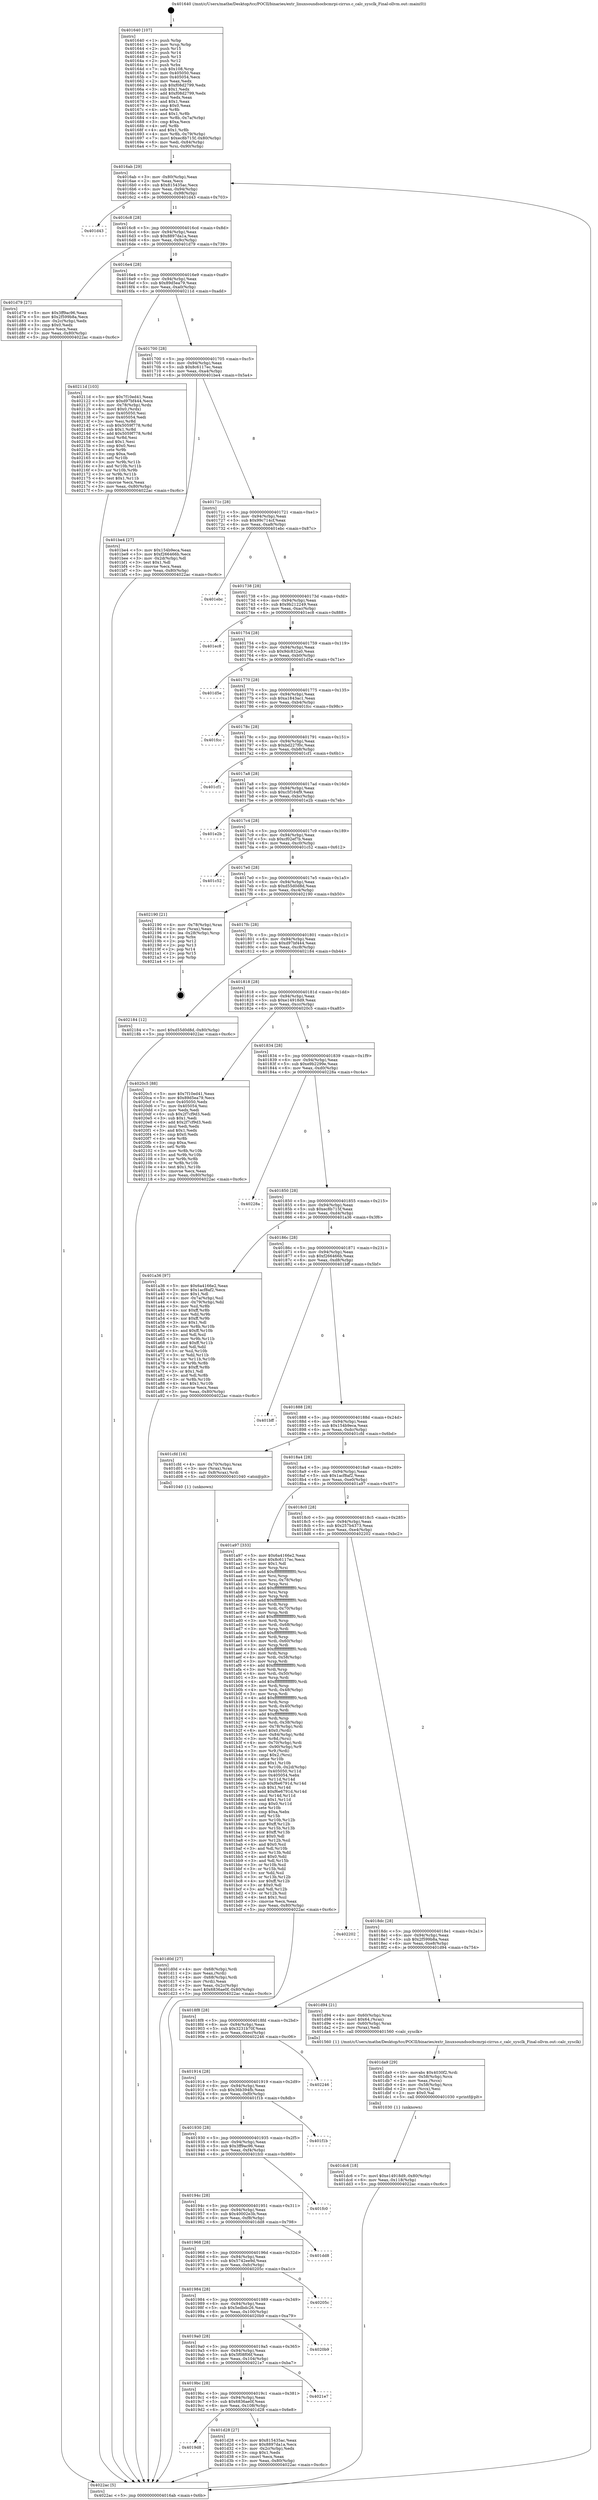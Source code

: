 digraph "0x401640" {
  label = "0x401640 (/mnt/c/Users/mathe/Desktop/tcc/POCII/binaries/extr_linuxsoundsocbcmrpi-cirrus.c_calc_sysclk_Final-ollvm.out::main(0))"
  labelloc = "t"
  node[shape=record]

  Entry [label="",width=0.3,height=0.3,shape=circle,fillcolor=black,style=filled]
  "0x4016ab" [label="{
     0x4016ab [29]\l
     | [instrs]\l
     &nbsp;&nbsp;0x4016ab \<+3\>: mov -0x80(%rbp),%eax\l
     &nbsp;&nbsp;0x4016ae \<+2\>: mov %eax,%ecx\l
     &nbsp;&nbsp;0x4016b0 \<+6\>: sub $0x815435ac,%ecx\l
     &nbsp;&nbsp;0x4016b6 \<+6\>: mov %eax,-0x94(%rbp)\l
     &nbsp;&nbsp;0x4016bc \<+6\>: mov %ecx,-0x98(%rbp)\l
     &nbsp;&nbsp;0x4016c2 \<+6\>: je 0000000000401d43 \<main+0x703\>\l
  }"]
  "0x401d43" [label="{
     0x401d43\l
  }", style=dashed]
  "0x4016c8" [label="{
     0x4016c8 [28]\l
     | [instrs]\l
     &nbsp;&nbsp;0x4016c8 \<+5\>: jmp 00000000004016cd \<main+0x8d\>\l
     &nbsp;&nbsp;0x4016cd \<+6\>: mov -0x94(%rbp),%eax\l
     &nbsp;&nbsp;0x4016d3 \<+5\>: sub $0x8897da1a,%eax\l
     &nbsp;&nbsp;0x4016d8 \<+6\>: mov %eax,-0x9c(%rbp)\l
     &nbsp;&nbsp;0x4016de \<+6\>: je 0000000000401d79 \<main+0x739\>\l
  }"]
  Exit [label="",width=0.3,height=0.3,shape=circle,fillcolor=black,style=filled,peripheries=2]
  "0x401d79" [label="{
     0x401d79 [27]\l
     | [instrs]\l
     &nbsp;&nbsp;0x401d79 \<+5\>: mov $0x3ff9ac96,%eax\l
     &nbsp;&nbsp;0x401d7e \<+5\>: mov $0x2f599b8a,%ecx\l
     &nbsp;&nbsp;0x401d83 \<+3\>: mov -0x2c(%rbp),%edx\l
     &nbsp;&nbsp;0x401d86 \<+3\>: cmp $0x0,%edx\l
     &nbsp;&nbsp;0x401d89 \<+3\>: cmove %ecx,%eax\l
     &nbsp;&nbsp;0x401d8c \<+3\>: mov %eax,-0x80(%rbp)\l
     &nbsp;&nbsp;0x401d8f \<+5\>: jmp 00000000004022ac \<main+0xc6c\>\l
  }"]
  "0x4016e4" [label="{
     0x4016e4 [28]\l
     | [instrs]\l
     &nbsp;&nbsp;0x4016e4 \<+5\>: jmp 00000000004016e9 \<main+0xa9\>\l
     &nbsp;&nbsp;0x4016e9 \<+6\>: mov -0x94(%rbp),%eax\l
     &nbsp;&nbsp;0x4016ef \<+5\>: sub $0x89d5ea79,%eax\l
     &nbsp;&nbsp;0x4016f4 \<+6\>: mov %eax,-0xa0(%rbp)\l
     &nbsp;&nbsp;0x4016fa \<+6\>: je 000000000040211d \<main+0xadd\>\l
  }"]
  "0x401dc6" [label="{
     0x401dc6 [18]\l
     | [instrs]\l
     &nbsp;&nbsp;0x401dc6 \<+7\>: movl $0xe14918d9,-0x80(%rbp)\l
     &nbsp;&nbsp;0x401dcd \<+6\>: mov %eax,-0x118(%rbp)\l
     &nbsp;&nbsp;0x401dd3 \<+5\>: jmp 00000000004022ac \<main+0xc6c\>\l
  }"]
  "0x40211d" [label="{
     0x40211d [103]\l
     | [instrs]\l
     &nbsp;&nbsp;0x40211d \<+5\>: mov $0x7f10ed41,%eax\l
     &nbsp;&nbsp;0x402122 \<+5\>: mov $0xd97bf444,%ecx\l
     &nbsp;&nbsp;0x402127 \<+4\>: mov -0x78(%rbp),%rdx\l
     &nbsp;&nbsp;0x40212b \<+6\>: movl $0x0,(%rdx)\l
     &nbsp;&nbsp;0x402131 \<+7\>: mov 0x405050,%esi\l
     &nbsp;&nbsp;0x402138 \<+7\>: mov 0x405054,%edi\l
     &nbsp;&nbsp;0x40213f \<+3\>: mov %esi,%r8d\l
     &nbsp;&nbsp;0x402142 \<+7\>: sub $0x5059f778,%r8d\l
     &nbsp;&nbsp;0x402149 \<+4\>: sub $0x1,%r8d\l
     &nbsp;&nbsp;0x40214d \<+7\>: add $0x5059f778,%r8d\l
     &nbsp;&nbsp;0x402154 \<+4\>: imul %r8d,%esi\l
     &nbsp;&nbsp;0x402158 \<+3\>: and $0x1,%esi\l
     &nbsp;&nbsp;0x40215b \<+3\>: cmp $0x0,%esi\l
     &nbsp;&nbsp;0x40215e \<+4\>: sete %r9b\l
     &nbsp;&nbsp;0x402162 \<+3\>: cmp $0xa,%edi\l
     &nbsp;&nbsp;0x402165 \<+4\>: setl %r10b\l
     &nbsp;&nbsp;0x402169 \<+3\>: mov %r9b,%r11b\l
     &nbsp;&nbsp;0x40216c \<+3\>: and %r10b,%r11b\l
     &nbsp;&nbsp;0x40216f \<+3\>: xor %r10b,%r9b\l
     &nbsp;&nbsp;0x402172 \<+3\>: or %r9b,%r11b\l
     &nbsp;&nbsp;0x402175 \<+4\>: test $0x1,%r11b\l
     &nbsp;&nbsp;0x402179 \<+3\>: cmovne %ecx,%eax\l
     &nbsp;&nbsp;0x40217c \<+3\>: mov %eax,-0x80(%rbp)\l
     &nbsp;&nbsp;0x40217f \<+5\>: jmp 00000000004022ac \<main+0xc6c\>\l
  }"]
  "0x401700" [label="{
     0x401700 [28]\l
     | [instrs]\l
     &nbsp;&nbsp;0x401700 \<+5\>: jmp 0000000000401705 \<main+0xc5\>\l
     &nbsp;&nbsp;0x401705 \<+6\>: mov -0x94(%rbp),%eax\l
     &nbsp;&nbsp;0x40170b \<+5\>: sub $0x8c6117ec,%eax\l
     &nbsp;&nbsp;0x401710 \<+6\>: mov %eax,-0xa4(%rbp)\l
     &nbsp;&nbsp;0x401716 \<+6\>: je 0000000000401be4 \<main+0x5a4\>\l
  }"]
  "0x401da9" [label="{
     0x401da9 [29]\l
     | [instrs]\l
     &nbsp;&nbsp;0x401da9 \<+10\>: movabs $0x4030f2,%rdi\l
     &nbsp;&nbsp;0x401db3 \<+4\>: mov -0x58(%rbp),%rcx\l
     &nbsp;&nbsp;0x401db7 \<+2\>: mov %eax,(%rcx)\l
     &nbsp;&nbsp;0x401db9 \<+4\>: mov -0x58(%rbp),%rcx\l
     &nbsp;&nbsp;0x401dbd \<+2\>: mov (%rcx),%esi\l
     &nbsp;&nbsp;0x401dbf \<+2\>: mov $0x0,%al\l
     &nbsp;&nbsp;0x401dc1 \<+5\>: call 0000000000401030 \<printf@plt\>\l
     | [calls]\l
     &nbsp;&nbsp;0x401030 \{1\} (unknown)\l
  }"]
  "0x401be4" [label="{
     0x401be4 [27]\l
     | [instrs]\l
     &nbsp;&nbsp;0x401be4 \<+5\>: mov $0x154b9eca,%eax\l
     &nbsp;&nbsp;0x401be9 \<+5\>: mov $0xf266466b,%ecx\l
     &nbsp;&nbsp;0x401bee \<+3\>: mov -0x2d(%rbp),%dl\l
     &nbsp;&nbsp;0x401bf1 \<+3\>: test $0x1,%dl\l
     &nbsp;&nbsp;0x401bf4 \<+3\>: cmovne %ecx,%eax\l
     &nbsp;&nbsp;0x401bf7 \<+3\>: mov %eax,-0x80(%rbp)\l
     &nbsp;&nbsp;0x401bfa \<+5\>: jmp 00000000004022ac \<main+0xc6c\>\l
  }"]
  "0x40171c" [label="{
     0x40171c [28]\l
     | [instrs]\l
     &nbsp;&nbsp;0x40171c \<+5\>: jmp 0000000000401721 \<main+0xe1\>\l
     &nbsp;&nbsp;0x401721 \<+6\>: mov -0x94(%rbp),%eax\l
     &nbsp;&nbsp;0x401727 \<+5\>: sub $0x99c714cf,%eax\l
     &nbsp;&nbsp;0x40172c \<+6\>: mov %eax,-0xa8(%rbp)\l
     &nbsp;&nbsp;0x401732 \<+6\>: je 0000000000401ebc \<main+0x87c\>\l
  }"]
  "0x4019d8" [label="{
     0x4019d8\l
  }", style=dashed]
  "0x401ebc" [label="{
     0x401ebc\l
  }", style=dashed]
  "0x401738" [label="{
     0x401738 [28]\l
     | [instrs]\l
     &nbsp;&nbsp;0x401738 \<+5\>: jmp 000000000040173d \<main+0xfd\>\l
     &nbsp;&nbsp;0x40173d \<+6\>: mov -0x94(%rbp),%eax\l
     &nbsp;&nbsp;0x401743 \<+5\>: sub $0x9b212249,%eax\l
     &nbsp;&nbsp;0x401748 \<+6\>: mov %eax,-0xac(%rbp)\l
     &nbsp;&nbsp;0x40174e \<+6\>: je 0000000000401ec8 \<main+0x888\>\l
  }"]
  "0x401d28" [label="{
     0x401d28 [27]\l
     | [instrs]\l
     &nbsp;&nbsp;0x401d28 \<+5\>: mov $0x815435ac,%eax\l
     &nbsp;&nbsp;0x401d2d \<+5\>: mov $0x8897da1a,%ecx\l
     &nbsp;&nbsp;0x401d32 \<+3\>: mov -0x2c(%rbp),%edx\l
     &nbsp;&nbsp;0x401d35 \<+3\>: cmp $0x1,%edx\l
     &nbsp;&nbsp;0x401d38 \<+3\>: cmovl %ecx,%eax\l
     &nbsp;&nbsp;0x401d3b \<+3\>: mov %eax,-0x80(%rbp)\l
     &nbsp;&nbsp;0x401d3e \<+5\>: jmp 00000000004022ac \<main+0xc6c\>\l
  }"]
  "0x401ec8" [label="{
     0x401ec8\l
  }", style=dashed]
  "0x401754" [label="{
     0x401754 [28]\l
     | [instrs]\l
     &nbsp;&nbsp;0x401754 \<+5\>: jmp 0000000000401759 \<main+0x119\>\l
     &nbsp;&nbsp;0x401759 \<+6\>: mov -0x94(%rbp),%eax\l
     &nbsp;&nbsp;0x40175f \<+5\>: sub $0x9dc832a0,%eax\l
     &nbsp;&nbsp;0x401764 \<+6\>: mov %eax,-0xb0(%rbp)\l
     &nbsp;&nbsp;0x40176a \<+6\>: je 0000000000401d5e \<main+0x71e\>\l
  }"]
  "0x4019bc" [label="{
     0x4019bc [28]\l
     | [instrs]\l
     &nbsp;&nbsp;0x4019bc \<+5\>: jmp 00000000004019c1 \<main+0x381\>\l
     &nbsp;&nbsp;0x4019c1 \<+6\>: mov -0x94(%rbp),%eax\l
     &nbsp;&nbsp;0x4019c7 \<+5\>: sub $0x6836ae0f,%eax\l
     &nbsp;&nbsp;0x4019cc \<+6\>: mov %eax,-0x108(%rbp)\l
     &nbsp;&nbsp;0x4019d2 \<+6\>: je 0000000000401d28 \<main+0x6e8\>\l
  }"]
  "0x401d5e" [label="{
     0x401d5e\l
  }", style=dashed]
  "0x401770" [label="{
     0x401770 [28]\l
     | [instrs]\l
     &nbsp;&nbsp;0x401770 \<+5\>: jmp 0000000000401775 \<main+0x135\>\l
     &nbsp;&nbsp;0x401775 \<+6\>: mov -0x94(%rbp),%eax\l
     &nbsp;&nbsp;0x40177b \<+5\>: sub $0xa1843ac1,%eax\l
     &nbsp;&nbsp;0x401780 \<+6\>: mov %eax,-0xb4(%rbp)\l
     &nbsp;&nbsp;0x401786 \<+6\>: je 0000000000401fcc \<main+0x98c\>\l
  }"]
  "0x4021e7" [label="{
     0x4021e7\l
  }", style=dashed]
  "0x401fcc" [label="{
     0x401fcc\l
  }", style=dashed]
  "0x40178c" [label="{
     0x40178c [28]\l
     | [instrs]\l
     &nbsp;&nbsp;0x40178c \<+5\>: jmp 0000000000401791 \<main+0x151\>\l
     &nbsp;&nbsp;0x401791 \<+6\>: mov -0x94(%rbp),%eax\l
     &nbsp;&nbsp;0x401797 \<+5\>: sub $0xbd227f0c,%eax\l
     &nbsp;&nbsp;0x40179c \<+6\>: mov %eax,-0xb8(%rbp)\l
     &nbsp;&nbsp;0x4017a2 \<+6\>: je 0000000000401cf1 \<main+0x6b1\>\l
  }"]
  "0x4019a0" [label="{
     0x4019a0 [28]\l
     | [instrs]\l
     &nbsp;&nbsp;0x4019a0 \<+5\>: jmp 00000000004019a5 \<main+0x365\>\l
     &nbsp;&nbsp;0x4019a5 \<+6\>: mov -0x94(%rbp),%eax\l
     &nbsp;&nbsp;0x4019ab \<+5\>: sub $0x5f08f06f,%eax\l
     &nbsp;&nbsp;0x4019b0 \<+6\>: mov %eax,-0x104(%rbp)\l
     &nbsp;&nbsp;0x4019b6 \<+6\>: je 00000000004021e7 \<main+0xba7\>\l
  }"]
  "0x401cf1" [label="{
     0x401cf1\l
  }", style=dashed]
  "0x4017a8" [label="{
     0x4017a8 [28]\l
     | [instrs]\l
     &nbsp;&nbsp;0x4017a8 \<+5\>: jmp 00000000004017ad \<main+0x16d\>\l
     &nbsp;&nbsp;0x4017ad \<+6\>: mov -0x94(%rbp),%eax\l
     &nbsp;&nbsp;0x4017b3 \<+5\>: sub $0xc5f164f9,%eax\l
     &nbsp;&nbsp;0x4017b8 \<+6\>: mov %eax,-0xbc(%rbp)\l
     &nbsp;&nbsp;0x4017be \<+6\>: je 0000000000401e2b \<main+0x7eb\>\l
  }"]
  "0x4020b9" [label="{
     0x4020b9\l
  }", style=dashed]
  "0x401e2b" [label="{
     0x401e2b\l
  }", style=dashed]
  "0x4017c4" [label="{
     0x4017c4 [28]\l
     | [instrs]\l
     &nbsp;&nbsp;0x4017c4 \<+5\>: jmp 00000000004017c9 \<main+0x189\>\l
     &nbsp;&nbsp;0x4017c9 \<+6\>: mov -0x94(%rbp),%eax\l
     &nbsp;&nbsp;0x4017cf \<+5\>: sub $0xcf02ef7b,%eax\l
     &nbsp;&nbsp;0x4017d4 \<+6\>: mov %eax,-0xc0(%rbp)\l
     &nbsp;&nbsp;0x4017da \<+6\>: je 0000000000401c52 \<main+0x612\>\l
  }"]
  "0x401984" [label="{
     0x401984 [28]\l
     | [instrs]\l
     &nbsp;&nbsp;0x401984 \<+5\>: jmp 0000000000401989 \<main+0x349\>\l
     &nbsp;&nbsp;0x401989 \<+6\>: mov -0x94(%rbp),%eax\l
     &nbsp;&nbsp;0x40198f \<+5\>: sub $0x5edbdc26,%eax\l
     &nbsp;&nbsp;0x401994 \<+6\>: mov %eax,-0x100(%rbp)\l
     &nbsp;&nbsp;0x40199a \<+6\>: je 00000000004020b9 \<main+0xa79\>\l
  }"]
  "0x401c52" [label="{
     0x401c52\l
  }", style=dashed]
  "0x4017e0" [label="{
     0x4017e0 [28]\l
     | [instrs]\l
     &nbsp;&nbsp;0x4017e0 \<+5\>: jmp 00000000004017e5 \<main+0x1a5\>\l
     &nbsp;&nbsp;0x4017e5 \<+6\>: mov -0x94(%rbp),%eax\l
     &nbsp;&nbsp;0x4017eb \<+5\>: sub $0xd55d0d8d,%eax\l
     &nbsp;&nbsp;0x4017f0 \<+6\>: mov %eax,-0xc4(%rbp)\l
     &nbsp;&nbsp;0x4017f6 \<+6\>: je 0000000000402190 \<main+0xb50\>\l
  }"]
  "0x40205c" [label="{
     0x40205c\l
  }", style=dashed]
  "0x402190" [label="{
     0x402190 [21]\l
     | [instrs]\l
     &nbsp;&nbsp;0x402190 \<+4\>: mov -0x78(%rbp),%rax\l
     &nbsp;&nbsp;0x402194 \<+2\>: mov (%rax),%eax\l
     &nbsp;&nbsp;0x402196 \<+4\>: lea -0x28(%rbp),%rsp\l
     &nbsp;&nbsp;0x40219a \<+1\>: pop %rbx\l
     &nbsp;&nbsp;0x40219b \<+2\>: pop %r12\l
     &nbsp;&nbsp;0x40219d \<+2\>: pop %r13\l
     &nbsp;&nbsp;0x40219f \<+2\>: pop %r14\l
     &nbsp;&nbsp;0x4021a1 \<+2\>: pop %r15\l
     &nbsp;&nbsp;0x4021a3 \<+1\>: pop %rbp\l
     &nbsp;&nbsp;0x4021a4 \<+1\>: ret\l
  }"]
  "0x4017fc" [label="{
     0x4017fc [28]\l
     | [instrs]\l
     &nbsp;&nbsp;0x4017fc \<+5\>: jmp 0000000000401801 \<main+0x1c1\>\l
     &nbsp;&nbsp;0x401801 \<+6\>: mov -0x94(%rbp),%eax\l
     &nbsp;&nbsp;0x401807 \<+5\>: sub $0xd97bf444,%eax\l
     &nbsp;&nbsp;0x40180c \<+6\>: mov %eax,-0xc8(%rbp)\l
     &nbsp;&nbsp;0x401812 \<+6\>: je 0000000000402184 \<main+0xb44\>\l
  }"]
  "0x401968" [label="{
     0x401968 [28]\l
     | [instrs]\l
     &nbsp;&nbsp;0x401968 \<+5\>: jmp 000000000040196d \<main+0x32d\>\l
     &nbsp;&nbsp;0x40196d \<+6\>: mov -0x94(%rbp),%eax\l
     &nbsp;&nbsp;0x401973 \<+5\>: sub $0x5742ee9d,%eax\l
     &nbsp;&nbsp;0x401978 \<+6\>: mov %eax,-0xfc(%rbp)\l
     &nbsp;&nbsp;0x40197e \<+6\>: je 000000000040205c \<main+0xa1c\>\l
  }"]
  "0x402184" [label="{
     0x402184 [12]\l
     | [instrs]\l
     &nbsp;&nbsp;0x402184 \<+7\>: movl $0xd55d0d8d,-0x80(%rbp)\l
     &nbsp;&nbsp;0x40218b \<+5\>: jmp 00000000004022ac \<main+0xc6c\>\l
  }"]
  "0x401818" [label="{
     0x401818 [28]\l
     | [instrs]\l
     &nbsp;&nbsp;0x401818 \<+5\>: jmp 000000000040181d \<main+0x1dd\>\l
     &nbsp;&nbsp;0x40181d \<+6\>: mov -0x94(%rbp),%eax\l
     &nbsp;&nbsp;0x401823 \<+5\>: sub $0xe14918d9,%eax\l
     &nbsp;&nbsp;0x401828 \<+6\>: mov %eax,-0xcc(%rbp)\l
     &nbsp;&nbsp;0x40182e \<+6\>: je 00000000004020c5 \<main+0xa85\>\l
  }"]
  "0x401dd8" [label="{
     0x401dd8\l
  }", style=dashed]
  "0x4020c5" [label="{
     0x4020c5 [88]\l
     | [instrs]\l
     &nbsp;&nbsp;0x4020c5 \<+5\>: mov $0x7f10ed41,%eax\l
     &nbsp;&nbsp;0x4020ca \<+5\>: mov $0x89d5ea79,%ecx\l
     &nbsp;&nbsp;0x4020cf \<+7\>: mov 0x405050,%edx\l
     &nbsp;&nbsp;0x4020d6 \<+7\>: mov 0x405054,%esi\l
     &nbsp;&nbsp;0x4020dd \<+2\>: mov %edx,%edi\l
     &nbsp;&nbsp;0x4020df \<+6\>: sub $0x2f7cf9d3,%edi\l
     &nbsp;&nbsp;0x4020e5 \<+3\>: sub $0x1,%edi\l
     &nbsp;&nbsp;0x4020e8 \<+6\>: add $0x2f7cf9d3,%edi\l
     &nbsp;&nbsp;0x4020ee \<+3\>: imul %edi,%edx\l
     &nbsp;&nbsp;0x4020f1 \<+3\>: and $0x1,%edx\l
     &nbsp;&nbsp;0x4020f4 \<+3\>: cmp $0x0,%edx\l
     &nbsp;&nbsp;0x4020f7 \<+4\>: sete %r8b\l
     &nbsp;&nbsp;0x4020fb \<+3\>: cmp $0xa,%esi\l
     &nbsp;&nbsp;0x4020fe \<+4\>: setl %r9b\l
     &nbsp;&nbsp;0x402102 \<+3\>: mov %r8b,%r10b\l
     &nbsp;&nbsp;0x402105 \<+3\>: and %r9b,%r10b\l
     &nbsp;&nbsp;0x402108 \<+3\>: xor %r9b,%r8b\l
     &nbsp;&nbsp;0x40210b \<+3\>: or %r8b,%r10b\l
     &nbsp;&nbsp;0x40210e \<+4\>: test $0x1,%r10b\l
     &nbsp;&nbsp;0x402112 \<+3\>: cmovne %ecx,%eax\l
     &nbsp;&nbsp;0x402115 \<+3\>: mov %eax,-0x80(%rbp)\l
     &nbsp;&nbsp;0x402118 \<+5\>: jmp 00000000004022ac \<main+0xc6c\>\l
  }"]
  "0x401834" [label="{
     0x401834 [28]\l
     | [instrs]\l
     &nbsp;&nbsp;0x401834 \<+5\>: jmp 0000000000401839 \<main+0x1f9\>\l
     &nbsp;&nbsp;0x401839 \<+6\>: mov -0x94(%rbp),%eax\l
     &nbsp;&nbsp;0x40183f \<+5\>: sub $0xe9b2299e,%eax\l
     &nbsp;&nbsp;0x401844 \<+6\>: mov %eax,-0xd0(%rbp)\l
     &nbsp;&nbsp;0x40184a \<+6\>: je 000000000040228a \<main+0xc4a\>\l
  }"]
  "0x40194c" [label="{
     0x40194c [28]\l
     | [instrs]\l
     &nbsp;&nbsp;0x40194c \<+5\>: jmp 0000000000401951 \<main+0x311\>\l
     &nbsp;&nbsp;0x401951 \<+6\>: mov -0x94(%rbp),%eax\l
     &nbsp;&nbsp;0x401957 \<+5\>: sub $0x40002e3b,%eax\l
     &nbsp;&nbsp;0x40195c \<+6\>: mov %eax,-0xf8(%rbp)\l
     &nbsp;&nbsp;0x401962 \<+6\>: je 0000000000401dd8 \<main+0x798\>\l
  }"]
  "0x40228a" [label="{
     0x40228a\l
  }", style=dashed]
  "0x401850" [label="{
     0x401850 [28]\l
     | [instrs]\l
     &nbsp;&nbsp;0x401850 \<+5\>: jmp 0000000000401855 \<main+0x215\>\l
     &nbsp;&nbsp;0x401855 \<+6\>: mov -0x94(%rbp),%eax\l
     &nbsp;&nbsp;0x40185b \<+5\>: sub $0xec8b715f,%eax\l
     &nbsp;&nbsp;0x401860 \<+6\>: mov %eax,-0xd4(%rbp)\l
     &nbsp;&nbsp;0x401866 \<+6\>: je 0000000000401a36 \<main+0x3f6\>\l
  }"]
  "0x401fc0" [label="{
     0x401fc0\l
  }", style=dashed]
  "0x401a36" [label="{
     0x401a36 [97]\l
     | [instrs]\l
     &nbsp;&nbsp;0x401a36 \<+5\>: mov $0x6a4166e2,%eax\l
     &nbsp;&nbsp;0x401a3b \<+5\>: mov $0x1acf8af2,%ecx\l
     &nbsp;&nbsp;0x401a40 \<+2\>: mov $0x1,%dl\l
     &nbsp;&nbsp;0x401a42 \<+4\>: mov -0x7a(%rbp),%sil\l
     &nbsp;&nbsp;0x401a46 \<+4\>: mov -0x79(%rbp),%dil\l
     &nbsp;&nbsp;0x401a4a \<+3\>: mov %sil,%r8b\l
     &nbsp;&nbsp;0x401a4d \<+4\>: xor $0xff,%r8b\l
     &nbsp;&nbsp;0x401a51 \<+3\>: mov %dil,%r9b\l
     &nbsp;&nbsp;0x401a54 \<+4\>: xor $0xff,%r9b\l
     &nbsp;&nbsp;0x401a58 \<+3\>: xor $0x1,%dl\l
     &nbsp;&nbsp;0x401a5b \<+3\>: mov %r8b,%r10b\l
     &nbsp;&nbsp;0x401a5e \<+4\>: and $0xff,%r10b\l
     &nbsp;&nbsp;0x401a62 \<+3\>: and %dl,%sil\l
     &nbsp;&nbsp;0x401a65 \<+3\>: mov %r9b,%r11b\l
     &nbsp;&nbsp;0x401a68 \<+4\>: and $0xff,%r11b\l
     &nbsp;&nbsp;0x401a6c \<+3\>: and %dl,%dil\l
     &nbsp;&nbsp;0x401a6f \<+3\>: or %sil,%r10b\l
     &nbsp;&nbsp;0x401a72 \<+3\>: or %dil,%r11b\l
     &nbsp;&nbsp;0x401a75 \<+3\>: xor %r11b,%r10b\l
     &nbsp;&nbsp;0x401a78 \<+3\>: or %r9b,%r8b\l
     &nbsp;&nbsp;0x401a7b \<+4\>: xor $0xff,%r8b\l
     &nbsp;&nbsp;0x401a7f \<+3\>: or $0x1,%dl\l
     &nbsp;&nbsp;0x401a82 \<+3\>: and %dl,%r8b\l
     &nbsp;&nbsp;0x401a85 \<+3\>: or %r8b,%r10b\l
     &nbsp;&nbsp;0x401a88 \<+4\>: test $0x1,%r10b\l
     &nbsp;&nbsp;0x401a8c \<+3\>: cmovne %ecx,%eax\l
     &nbsp;&nbsp;0x401a8f \<+3\>: mov %eax,-0x80(%rbp)\l
     &nbsp;&nbsp;0x401a92 \<+5\>: jmp 00000000004022ac \<main+0xc6c\>\l
  }"]
  "0x40186c" [label="{
     0x40186c [28]\l
     | [instrs]\l
     &nbsp;&nbsp;0x40186c \<+5\>: jmp 0000000000401871 \<main+0x231\>\l
     &nbsp;&nbsp;0x401871 \<+6\>: mov -0x94(%rbp),%eax\l
     &nbsp;&nbsp;0x401877 \<+5\>: sub $0xf266466b,%eax\l
     &nbsp;&nbsp;0x40187c \<+6\>: mov %eax,-0xd8(%rbp)\l
     &nbsp;&nbsp;0x401882 \<+6\>: je 0000000000401bff \<main+0x5bf\>\l
  }"]
  "0x4022ac" [label="{
     0x4022ac [5]\l
     | [instrs]\l
     &nbsp;&nbsp;0x4022ac \<+5\>: jmp 00000000004016ab \<main+0x6b\>\l
  }"]
  "0x401640" [label="{
     0x401640 [107]\l
     | [instrs]\l
     &nbsp;&nbsp;0x401640 \<+1\>: push %rbp\l
     &nbsp;&nbsp;0x401641 \<+3\>: mov %rsp,%rbp\l
     &nbsp;&nbsp;0x401644 \<+2\>: push %r15\l
     &nbsp;&nbsp;0x401646 \<+2\>: push %r14\l
     &nbsp;&nbsp;0x401648 \<+2\>: push %r13\l
     &nbsp;&nbsp;0x40164a \<+2\>: push %r12\l
     &nbsp;&nbsp;0x40164c \<+1\>: push %rbx\l
     &nbsp;&nbsp;0x40164d \<+7\>: sub $0x108,%rsp\l
     &nbsp;&nbsp;0x401654 \<+7\>: mov 0x405050,%eax\l
     &nbsp;&nbsp;0x40165b \<+7\>: mov 0x405054,%ecx\l
     &nbsp;&nbsp;0x401662 \<+2\>: mov %eax,%edx\l
     &nbsp;&nbsp;0x401664 \<+6\>: sub $0xf08d2799,%edx\l
     &nbsp;&nbsp;0x40166a \<+3\>: sub $0x1,%edx\l
     &nbsp;&nbsp;0x40166d \<+6\>: add $0xf08d2799,%edx\l
     &nbsp;&nbsp;0x401673 \<+3\>: imul %edx,%eax\l
     &nbsp;&nbsp;0x401676 \<+3\>: and $0x1,%eax\l
     &nbsp;&nbsp;0x401679 \<+3\>: cmp $0x0,%eax\l
     &nbsp;&nbsp;0x40167c \<+4\>: sete %r8b\l
     &nbsp;&nbsp;0x401680 \<+4\>: and $0x1,%r8b\l
     &nbsp;&nbsp;0x401684 \<+4\>: mov %r8b,-0x7a(%rbp)\l
     &nbsp;&nbsp;0x401688 \<+3\>: cmp $0xa,%ecx\l
     &nbsp;&nbsp;0x40168b \<+4\>: setl %r8b\l
     &nbsp;&nbsp;0x40168f \<+4\>: and $0x1,%r8b\l
     &nbsp;&nbsp;0x401693 \<+4\>: mov %r8b,-0x79(%rbp)\l
     &nbsp;&nbsp;0x401697 \<+7\>: movl $0xec8b715f,-0x80(%rbp)\l
     &nbsp;&nbsp;0x40169e \<+6\>: mov %edi,-0x84(%rbp)\l
     &nbsp;&nbsp;0x4016a4 \<+7\>: mov %rsi,-0x90(%rbp)\l
  }"]
  "0x401930" [label="{
     0x401930 [28]\l
     | [instrs]\l
     &nbsp;&nbsp;0x401930 \<+5\>: jmp 0000000000401935 \<main+0x2f5\>\l
     &nbsp;&nbsp;0x401935 \<+6\>: mov -0x94(%rbp),%eax\l
     &nbsp;&nbsp;0x40193b \<+5\>: sub $0x3ff9ac96,%eax\l
     &nbsp;&nbsp;0x401940 \<+6\>: mov %eax,-0xf4(%rbp)\l
     &nbsp;&nbsp;0x401946 \<+6\>: je 0000000000401fc0 \<main+0x980\>\l
  }"]
  "0x401bff" [label="{
     0x401bff\l
  }", style=dashed]
  "0x401888" [label="{
     0x401888 [28]\l
     | [instrs]\l
     &nbsp;&nbsp;0x401888 \<+5\>: jmp 000000000040188d \<main+0x24d\>\l
     &nbsp;&nbsp;0x40188d \<+6\>: mov -0x94(%rbp),%eax\l
     &nbsp;&nbsp;0x401893 \<+5\>: sub $0x154b9eca,%eax\l
     &nbsp;&nbsp;0x401898 \<+6\>: mov %eax,-0xdc(%rbp)\l
     &nbsp;&nbsp;0x40189e \<+6\>: je 0000000000401cfd \<main+0x6bd\>\l
  }"]
  "0x401f1b" [label="{
     0x401f1b\l
  }", style=dashed]
  "0x401cfd" [label="{
     0x401cfd [16]\l
     | [instrs]\l
     &nbsp;&nbsp;0x401cfd \<+4\>: mov -0x70(%rbp),%rax\l
     &nbsp;&nbsp;0x401d01 \<+3\>: mov (%rax),%rax\l
     &nbsp;&nbsp;0x401d04 \<+4\>: mov 0x8(%rax),%rdi\l
     &nbsp;&nbsp;0x401d08 \<+5\>: call 0000000000401040 \<atoi@plt\>\l
     | [calls]\l
     &nbsp;&nbsp;0x401040 \{1\} (unknown)\l
  }"]
  "0x4018a4" [label="{
     0x4018a4 [28]\l
     | [instrs]\l
     &nbsp;&nbsp;0x4018a4 \<+5\>: jmp 00000000004018a9 \<main+0x269\>\l
     &nbsp;&nbsp;0x4018a9 \<+6\>: mov -0x94(%rbp),%eax\l
     &nbsp;&nbsp;0x4018af \<+5\>: sub $0x1acf8af2,%eax\l
     &nbsp;&nbsp;0x4018b4 \<+6\>: mov %eax,-0xe0(%rbp)\l
     &nbsp;&nbsp;0x4018ba \<+6\>: je 0000000000401a97 \<main+0x457\>\l
  }"]
  "0x401914" [label="{
     0x401914 [28]\l
     | [instrs]\l
     &nbsp;&nbsp;0x401914 \<+5\>: jmp 0000000000401919 \<main+0x2d9\>\l
     &nbsp;&nbsp;0x401919 \<+6\>: mov -0x94(%rbp),%eax\l
     &nbsp;&nbsp;0x40191f \<+5\>: sub $0x36b394fb,%eax\l
     &nbsp;&nbsp;0x401924 \<+6\>: mov %eax,-0xf0(%rbp)\l
     &nbsp;&nbsp;0x40192a \<+6\>: je 0000000000401f1b \<main+0x8db\>\l
  }"]
  "0x401a97" [label="{
     0x401a97 [333]\l
     | [instrs]\l
     &nbsp;&nbsp;0x401a97 \<+5\>: mov $0x6a4166e2,%eax\l
     &nbsp;&nbsp;0x401a9c \<+5\>: mov $0x8c6117ec,%ecx\l
     &nbsp;&nbsp;0x401aa1 \<+2\>: mov $0x1,%dl\l
     &nbsp;&nbsp;0x401aa3 \<+3\>: mov %rsp,%rsi\l
     &nbsp;&nbsp;0x401aa6 \<+4\>: add $0xfffffffffffffff0,%rsi\l
     &nbsp;&nbsp;0x401aaa \<+3\>: mov %rsi,%rsp\l
     &nbsp;&nbsp;0x401aad \<+4\>: mov %rsi,-0x78(%rbp)\l
     &nbsp;&nbsp;0x401ab1 \<+3\>: mov %rsp,%rsi\l
     &nbsp;&nbsp;0x401ab4 \<+4\>: add $0xfffffffffffffff0,%rsi\l
     &nbsp;&nbsp;0x401ab8 \<+3\>: mov %rsi,%rsp\l
     &nbsp;&nbsp;0x401abb \<+3\>: mov %rsp,%rdi\l
     &nbsp;&nbsp;0x401abe \<+4\>: add $0xfffffffffffffff0,%rdi\l
     &nbsp;&nbsp;0x401ac2 \<+3\>: mov %rdi,%rsp\l
     &nbsp;&nbsp;0x401ac5 \<+4\>: mov %rdi,-0x70(%rbp)\l
     &nbsp;&nbsp;0x401ac9 \<+3\>: mov %rsp,%rdi\l
     &nbsp;&nbsp;0x401acc \<+4\>: add $0xfffffffffffffff0,%rdi\l
     &nbsp;&nbsp;0x401ad0 \<+3\>: mov %rdi,%rsp\l
     &nbsp;&nbsp;0x401ad3 \<+4\>: mov %rdi,-0x68(%rbp)\l
     &nbsp;&nbsp;0x401ad7 \<+3\>: mov %rsp,%rdi\l
     &nbsp;&nbsp;0x401ada \<+4\>: add $0xfffffffffffffff0,%rdi\l
     &nbsp;&nbsp;0x401ade \<+3\>: mov %rdi,%rsp\l
     &nbsp;&nbsp;0x401ae1 \<+4\>: mov %rdi,-0x60(%rbp)\l
     &nbsp;&nbsp;0x401ae5 \<+3\>: mov %rsp,%rdi\l
     &nbsp;&nbsp;0x401ae8 \<+4\>: add $0xfffffffffffffff0,%rdi\l
     &nbsp;&nbsp;0x401aec \<+3\>: mov %rdi,%rsp\l
     &nbsp;&nbsp;0x401aef \<+4\>: mov %rdi,-0x58(%rbp)\l
     &nbsp;&nbsp;0x401af3 \<+3\>: mov %rsp,%rdi\l
     &nbsp;&nbsp;0x401af6 \<+4\>: add $0xfffffffffffffff0,%rdi\l
     &nbsp;&nbsp;0x401afa \<+3\>: mov %rdi,%rsp\l
     &nbsp;&nbsp;0x401afd \<+4\>: mov %rdi,-0x50(%rbp)\l
     &nbsp;&nbsp;0x401b01 \<+3\>: mov %rsp,%rdi\l
     &nbsp;&nbsp;0x401b04 \<+4\>: add $0xfffffffffffffff0,%rdi\l
     &nbsp;&nbsp;0x401b08 \<+3\>: mov %rdi,%rsp\l
     &nbsp;&nbsp;0x401b0b \<+4\>: mov %rdi,-0x48(%rbp)\l
     &nbsp;&nbsp;0x401b0f \<+3\>: mov %rsp,%rdi\l
     &nbsp;&nbsp;0x401b12 \<+4\>: add $0xfffffffffffffff0,%rdi\l
     &nbsp;&nbsp;0x401b16 \<+3\>: mov %rdi,%rsp\l
     &nbsp;&nbsp;0x401b19 \<+4\>: mov %rdi,-0x40(%rbp)\l
     &nbsp;&nbsp;0x401b1d \<+3\>: mov %rsp,%rdi\l
     &nbsp;&nbsp;0x401b20 \<+4\>: add $0xfffffffffffffff0,%rdi\l
     &nbsp;&nbsp;0x401b24 \<+3\>: mov %rdi,%rsp\l
     &nbsp;&nbsp;0x401b27 \<+4\>: mov %rdi,-0x38(%rbp)\l
     &nbsp;&nbsp;0x401b2b \<+4\>: mov -0x78(%rbp),%rdi\l
     &nbsp;&nbsp;0x401b2f \<+6\>: movl $0x0,(%rdi)\l
     &nbsp;&nbsp;0x401b35 \<+7\>: mov -0x84(%rbp),%r8d\l
     &nbsp;&nbsp;0x401b3c \<+3\>: mov %r8d,(%rsi)\l
     &nbsp;&nbsp;0x401b3f \<+4\>: mov -0x70(%rbp),%rdi\l
     &nbsp;&nbsp;0x401b43 \<+7\>: mov -0x90(%rbp),%r9\l
     &nbsp;&nbsp;0x401b4a \<+3\>: mov %r9,(%rdi)\l
     &nbsp;&nbsp;0x401b4d \<+3\>: cmpl $0x2,(%rsi)\l
     &nbsp;&nbsp;0x401b50 \<+4\>: setne %r10b\l
     &nbsp;&nbsp;0x401b54 \<+4\>: and $0x1,%r10b\l
     &nbsp;&nbsp;0x401b58 \<+4\>: mov %r10b,-0x2d(%rbp)\l
     &nbsp;&nbsp;0x401b5c \<+8\>: mov 0x405050,%r11d\l
     &nbsp;&nbsp;0x401b64 \<+7\>: mov 0x405054,%ebx\l
     &nbsp;&nbsp;0x401b6b \<+3\>: mov %r11d,%r14d\l
     &nbsp;&nbsp;0x401b6e \<+7\>: sub $0xf6e6791d,%r14d\l
     &nbsp;&nbsp;0x401b75 \<+4\>: sub $0x1,%r14d\l
     &nbsp;&nbsp;0x401b79 \<+7\>: add $0xf6e6791d,%r14d\l
     &nbsp;&nbsp;0x401b80 \<+4\>: imul %r14d,%r11d\l
     &nbsp;&nbsp;0x401b84 \<+4\>: and $0x1,%r11d\l
     &nbsp;&nbsp;0x401b88 \<+4\>: cmp $0x0,%r11d\l
     &nbsp;&nbsp;0x401b8c \<+4\>: sete %r10b\l
     &nbsp;&nbsp;0x401b90 \<+3\>: cmp $0xa,%ebx\l
     &nbsp;&nbsp;0x401b93 \<+4\>: setl %r15b\l
     &nbsp;&nbsp;0x401b97 \<+3\>: mov %r10b,%r12b\l
     &nbsp;&nbsp;0x401b9a \<+4\>: xor $0xff,%r12b\l
     &nbsp;&nbsp;0x401b9e \<+3\>: mov %r15b,%r13b\l
     &nbsp;&nbsp;0x401ba1 \<+4\>: xor $0xff,%r13b\l
     &nbsp;&nbsp;0x401ba5 \<+3\>: xor $0x0,%dl\l
     &nbsp;&nbsp;0x401ba8 \<+3\>: mov %r12b,%sil\l
     &nbsp;&nbsp;0x401bab \<+4\>: and $0x0,%sil\l
     &nbsp;&nbsp;0x401baf \<+3\>: and %dl,%r10b\l
     &nbsp;&nbsp;0x401bb2 \<+3\>: mov %r13b,%dil\l
     &nbsp;&nbsp;0x401bb5 \<+4\>: and $0x0,%dil\l
     &nbsp;&nbsp;0x401bb9 \<+3\>: and %dl,%r15b\l
     &nbsp;&nbsp;0x401bbc \<+3\>: or %r10b,%sil\l
     &nbsp;&nbsp;0x401bbf \<+3\>: or %r15b,%dil\l
     &nbsp;&nbsp;0x401bc2 \<+3\>: xor %dil,%sil\l
     &nbsp;&nbsp;0x401bc5 \<+3\>: or %r13b,%r12b\l
     &nbsp;&nbsp;0x401bc8 \<+4\>: xor $0xff,%r12b\l
     &nbsp;&nbsp;0x401bcc \<+3\>: or $0x0,%dl\l
     &nbsp;&nbsp;0x401bcf \<+3\>: and %dl,%r12b\l
     &nbsp;&nbsp;0x401bd2 \<+3\>: or %r12b,%sil\l
     &nbsp;&nbsp;0x401bd5 \<+4\>: test $0x1,%sil\l
     &nbsp;&nbsp;0x401bd9 \<+3\>: cmovne %ecx,%eax\l
     &nbsp;&nbsp;0x401bdc \<+3\>: mov %eax,-0x80(%rbp)\l
     &nbsp;&nbsp;0x401bdf \<+5\>: jmp 00000000004022ac \<main+0xc6c\>\l
  }"]
  "0x4018c0" [label="{
     0x4018c0 [28]\l
     | [instrs]\l
     &nbsp;&nbsp;0x4018c0 \<+5\>: jmp 00000000004018c5 \<main+0x285\>\l
     &nbsp;&nbsp;0x4018c5 \<+6\>: mov -0x94(%rbp),%eax\l
     &nbsp;&nbsp;0x4018cb \<+5\>: sub $0x257b4373,%eax\l
     &nbsp;&nbsp;0x4018d0 \<+6\>: mov %eax,-0xe4(%rbp)\l
     &nbsp;&nbsp;0x4018d6 \<+6\>: je 0000000000402202 \<main+0xbc2\>\l
  }"]
  "0x402246" [label="{
     0x402246\l
  }", style=dashed]
  "0x401d0d" [label="{
     0x401d0d [27]\l
     | [instrs]\l
     &nbsp;&nbsp;0x401d0d \<+4\>: mov -0x68(%rbp),%rdi\l
     &nbsp;&nbsp;0x401d11 \<+2\>: mov %eax,(%rdi)\l
     &nbsp;&nbsp;0x401d13 \<+4\>: mov -0x68(%rbp),%rdi\l
     &nbsp;&nbsp;0x401d17 \<+2\>: mov (%rdi),%eax\l
     &nbsp;&nbsp;0x401d19 \<+3\>: mov %eax,-0x2c(%rbp)\l
     &nbsp;&nbsp;0x401d1c \<+7\>: movl $0x6836ae0f,-0x80(%rbp)\l
     &nbsp;&nbsp;0x401d23 \<+5\>: jmp 00000000004022ac \<main+0xc6c\>\l
  }"]
  "0x4018f8" [label="{
     0x4018f8 [28]\l
     | [instrs]\l
     &nbsp;&nbsp;0x4018f8 \<+5\>: jmp 00000000004018fd \<main+0x2bd\>\l
     &nbsp;&nbsp;0x4018fd \<+6\>: mov -0x94(%rbp),%eax\l
     &nbsp;&nbsp;0x401903 \<+5\>: sub $0x3231b70f,%eax\l
     &nbsp;&nbsp;0x401908 \<+6\>: mov %eax,-0xec(%rbp)\l
     &nbsp;&nbsp;0x40190e \<+6\>: je 0000000000402246 \<main+0xc06\>\l
  }"]
  "0x402202" [label="{
     0x402202\l
  }", style=dashed]
  "0x4018dc" [label="{
     0x4018dc [28]\l
     | [instrs]\l
     &nbsp;&nbsp;0x4018dc \<+5\>: jmp 00000000004018e1 \<main+0x2a1\>\l
     &nbsp;&nbsp;0x4018e1 \<+6\>: mov -0x94(%rbp),%eax\l
     &nbsp;&nbsp;0x4018e7 \<+5\>: sub $0x2f599b8a,%eax\l
     &nbsp;&nbsp;0x4018ec \<+6\>: mov %eax,-0xe8(%rbp)\l
     &nbsp;&nbsp;0x4018f2 \<+6\>: je 0000000000401d94 \<main+0x754\>\l
  }"]
  "0x401d94" [label="{
     0x401d94 [21]\l
     | [instrs]\l
     &nbsp;&nbsp;0x401d94 \<+4\>: mov -0x60(%rbp),%rax\l
     &nbsp;&nbsp;0x401d98 \<+6\>: movl $0x64,(%rax)\l
     &nbsp;&nbsp;0x401d9e \<+4\>: mov -0x60(%rbp),%rax\l
     &nbsp;&nbsp;0x401da2 \<+2\>: mov (%rax),%edi\l
     &nbsp;&nbsp;0x401da4 \<+5\>: call 0000000000401560 \<calc_sysclk\>\l
     | [calls]\l
     &nbsp;&nbsp;0x401560 \{1\} (/mnt/c/Users/mathe/Desktop/tcc/POCII/binaries/extr_linuxsoundsocbcmrpi-cirrus.c_calc_sysclk_Final-ollvm.out::calc_sysclk)\l
  }"]
  Entry -> "0x401640" [label=" 1"]
  "0x4016ab" -> "0x401d43" [label=" 0"]
  "0x4016ab" -> "0x4016c8" [label=" 11"]
  "0x402190" -> Exit [label=" 1"]
  "0x4016c8" -> "0x401d79" [label=" 1"]
  "0x4016c8" -> "0x4016e4" [label=" 10"]
  "0x402184" -> "0x4022ac" [label=" 1"]
  "0x4016e4" -> "0x40211d" [label=" 1"]
  "0x4016e4" -> "0x401700" [label=" 9"]
  "0x40211d" -> "0x4022ac" [label=" 1"]
  "0x401700" -> "0x401be4" [label=" 1"]
  "0x401700" -> "0x40171c" [label=" 8"]
  "0x4020c5" -> "0x4022ac" [label=" 1"]
  "0x40171c" -> "0x401ebc" [label=" 0"]
  "0x40171c" -> "0x401738" [label=" 8"]
  "0x401dc6" -> "0x4022ac" [label=" 1"]
  "0x401738" -> "0x401ec8" [label=" 0"]
  "0x401738" -> "0x401754" [label=" 8"]
  "0x401da9" -> "0x401dc6" [label=" 1"]
  "0x401754" -> "0x401d5e" [label=" 0"]
  "0x401754" -> "0x401770" [label=" 8"]
  "0x401d79" -> "0x4022ac" [label=" 1"]
  "0x401770" -> "0x401fcc" [label=" 0"]
  "0x401770" -> "0x40178c" [label=" 8"]
  "0x401d28" -> "0x4022ac" [label=" 1"]
  "0x40178c" -> "0x401cf1" [label=" 0"]
  "0x40178c" -> "0x4017a8" [label=" 8"]
  "0x4019bc" -> "0x401d28" [label=" 1"]
  "0x4017a8" -> "0x401e2b" [label=" 0"]
  "0x4017a8" -> "0x4017c4" [label=" 8"]
  "0x401d94" -> "0x401da9" [label=" 1"]
  "0x4017c4" -> "0x401c52" [label=" 0"]
  "0x4017c4" -> "0x4017e0" [label=" 8"]
  "0x4019a0" -> "0x4021e7" [label=" 0"]
  "0x4017e0" -> "0x402190" [label=" 1"]
  "0x4017e0" -> "0x4017fc" [label=" 7"]
  "0x4019bc" -> "0x4019d8" [label=" 0"]
  "0x4017fc" -> "0x402184" [label=" 1"]
  "0x4017fc" -> "0x401818" [label=" 6"]
  "0x401984" -> "0x4020b9" [label=" 0"]
  "0x401818" -> "0x4020c5" [label=" 1"]
  "0x401818" -> "0x401834" [label=" 5"]
  "0x4019a0" -> "0x4019bc" [label=" 1"]
  "0x401834" -> "0x40228a" [label=" 0"]
  "0x401834" -> "0x401850" [label=" 5"]
  "0x401968" -> "0x40205c" [label=" 0"]
  "0x401850" -> "0x401a36" [label=" 1"]
  "0x401850" -> "0x40186c" [label=" 4"]
  "0x401a36" -> "0x4022ac" [label=" 1"]
  "0x401640" -> "0x4016ab" [label=" 1"]
  "0x4022ac" -> "0x4016ab" [label=" 10"]
  "0x401984" -> "0x4019a0" [label=" 1"]
  "0x40186c" -> "0x401bff" [label=" 0"]
  "0x40186c" -> "0x401888" [label=" 4"]
  "0x40194c" -> "0x401dd8" [label=" 0"]
  "0x401888" -> "0x401cfd" [label=" 1"]
  "0x401888" -> "0x4018a4" [label=" 3"]
  "0x401968" -> "0x401984" [label=" 1"]
  "0x4018a4" -> "0x401a97" [label=" 1"]
  "0x4018a4" -> "0x4018c0" [label=" 2"]
  "0x401930" -> "0x401fc0" [label=" 0"]
  "0x401a97" -> "0x4022ac" [label=" 1"]
  "0x401be4" -> "0x4022ac" [label=" 1"]
  "0x401cfd" -> "0x401d0d" [label=" 1"]
  "0x401d0d" -> "0x4022ac" [label=" 1"]
  "0x40194c" -> "0x401968" [label=" 1"]
  "0x4018c0" -> "0x402202" [label=" 0"]
  "0x4018c0" -> "0x4018dc" [label=" 2"]
  "0x401914" -> "0x401f1b" [label=" 0"]
  "0x4018dc" -> "0x401d94" [label=" 1"]
  "0x4018dc" -> "0x4018f8" [label=" 1"]
  "0x401914" -> "0x401930" [label=" 1"]
  "0x4018f8" -> "0x402246" [label=" 0"]
  "0x4018f8" -> "0x401914" [label=" 1"]
  "0x401930" -> "0x40194c" [label=" 1"]
}
